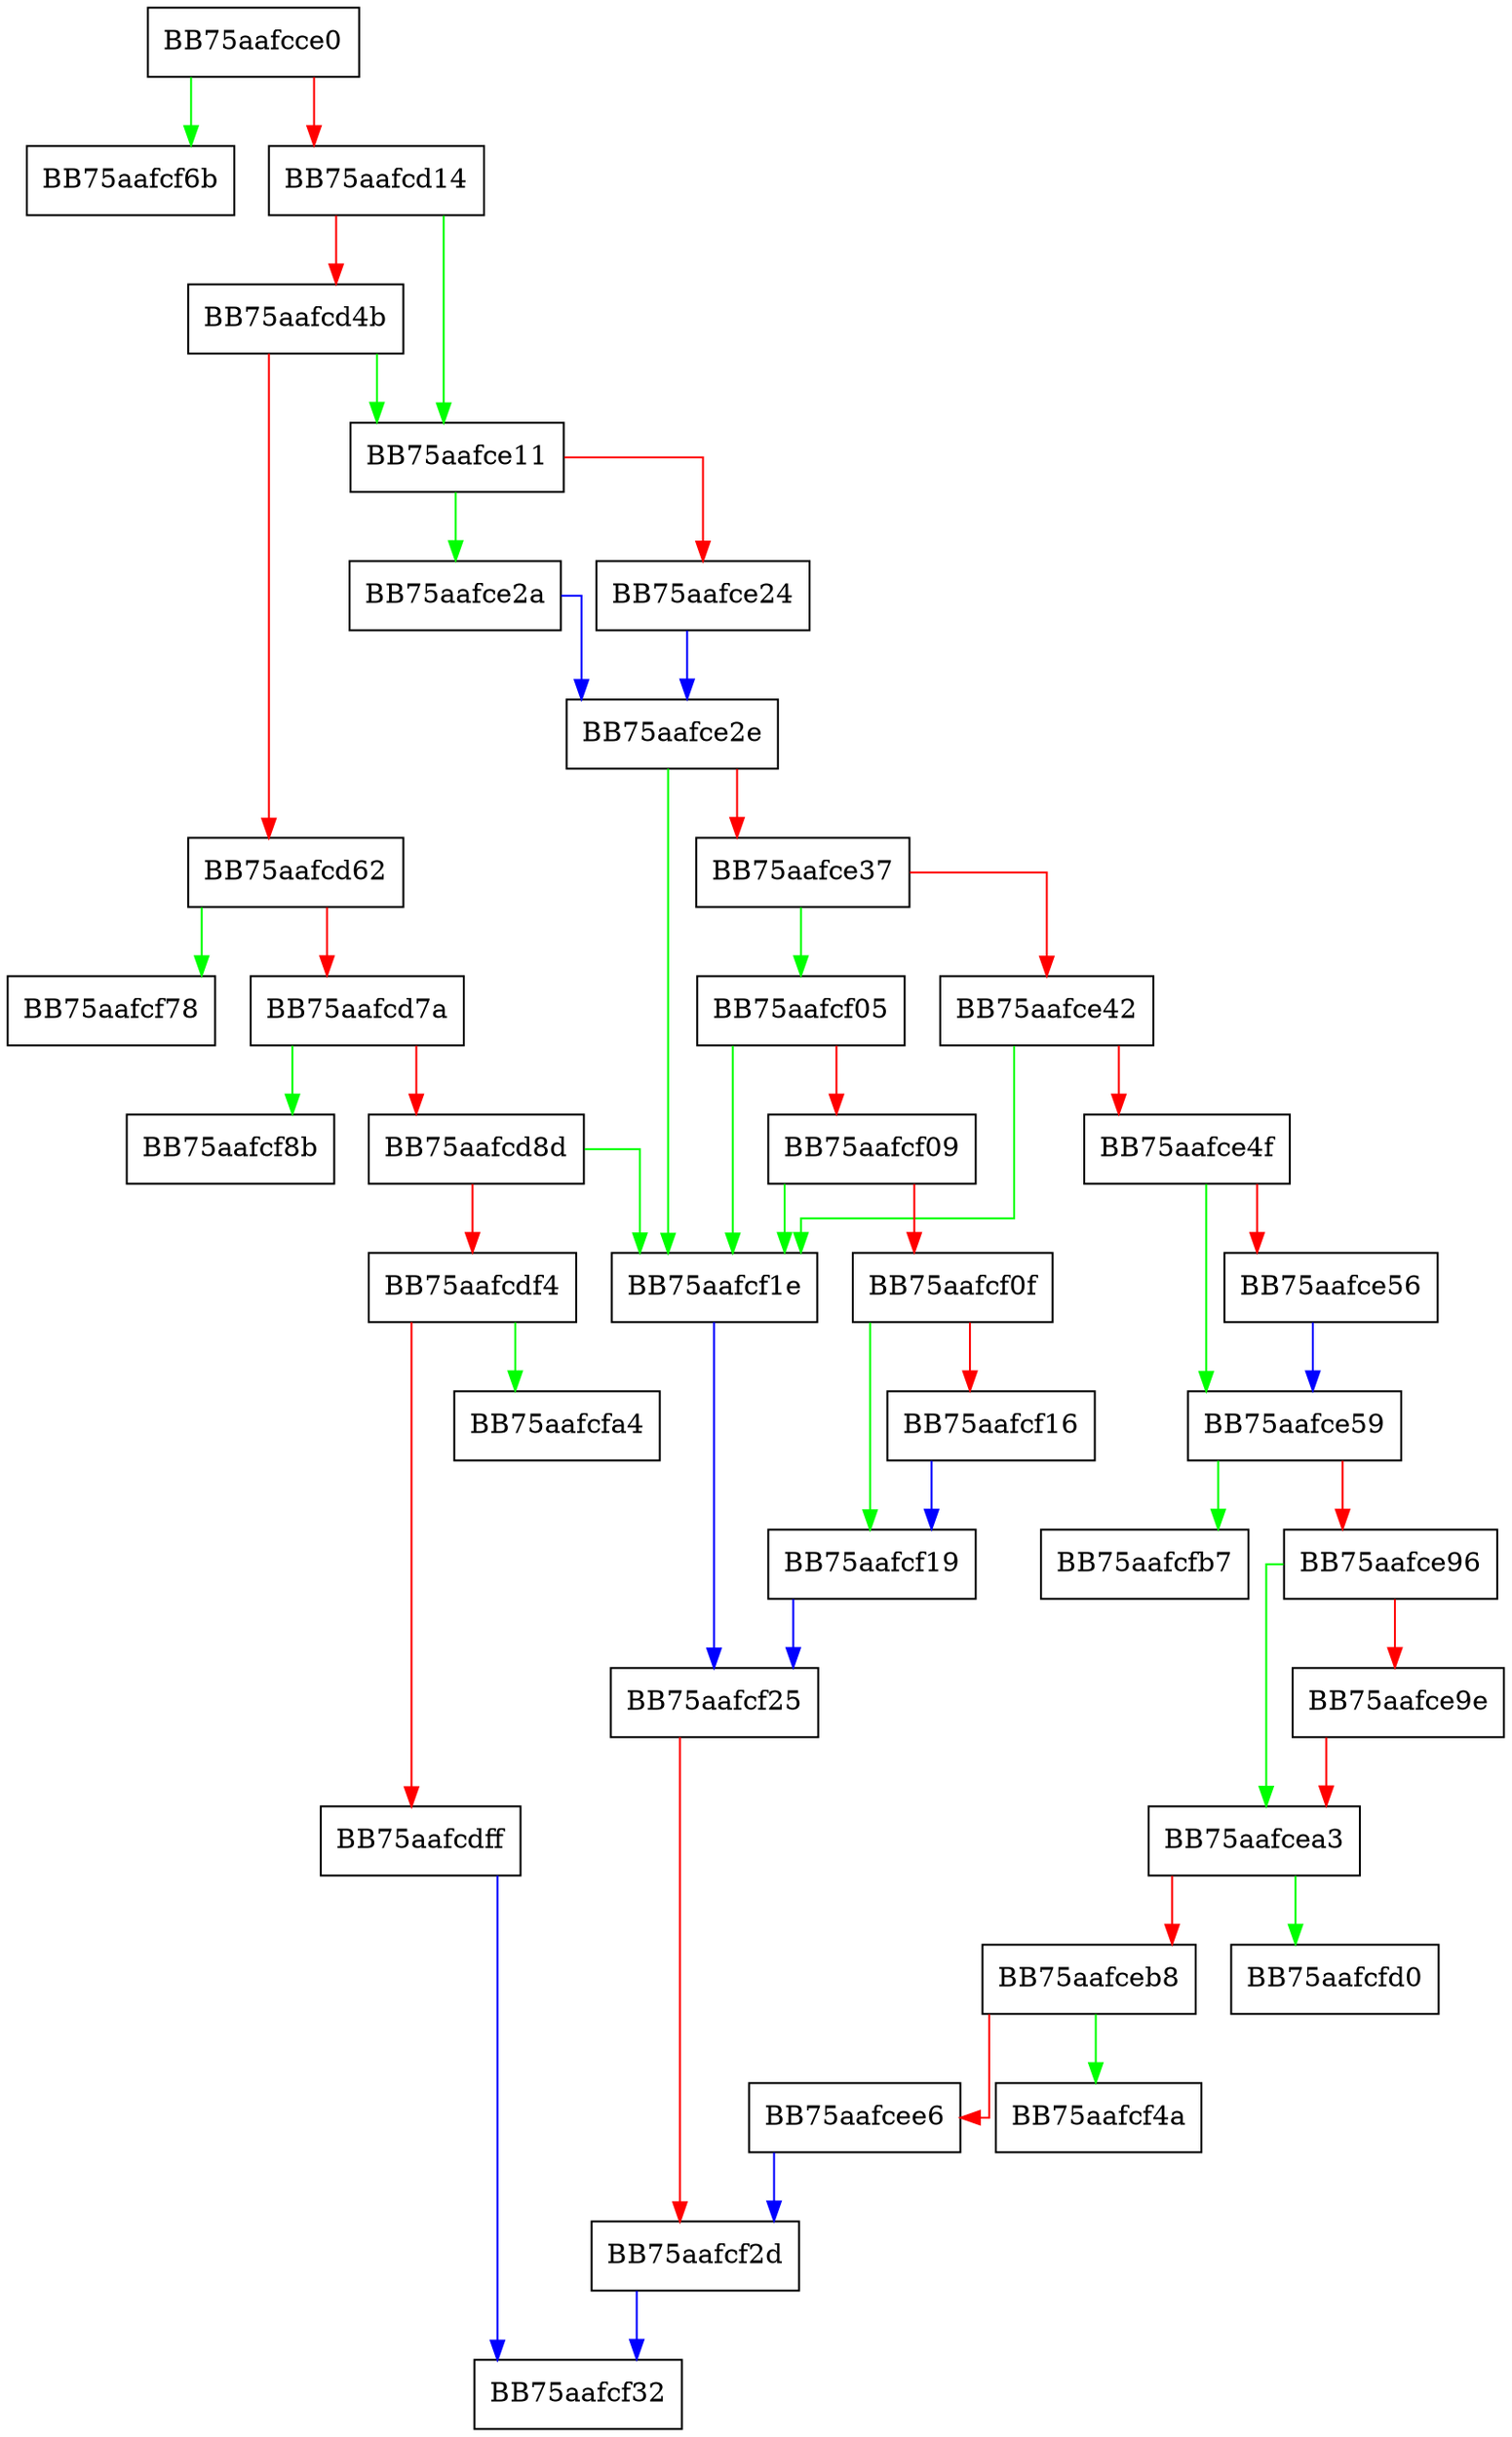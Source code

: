 digraph sigattrlog_entry___index {
  node [shape="box"];
  graph [splines=ortho];
  BB75aafcce0 -> BB75aafcf6b [color="green"];
  BB75aafcce0 -> BB75aafcd14 [color="red"];
  BB75aafcd14 -> BB75aafce11 [color="green"];
  BB75aafcd14 -> BB75aafcd4b [color="red"];
  BB75aafcd4b -> BB75aafce11 [color="green"];
  BB75aafcd4b -> BB75aafcd62 [color="red"];
  BB75aafcd62 -> BB75aafcf78 [color="green"];
  BB75aafcd62 -> BB75aafcd7a [color="red"];
  BB75aafcd7a -> BB75aafcf8b [color="green"];
  BB75aafcd7a -> BB75aafcd8d [color="red"];
  BB75aafcd8d -> BB75aafcf1e [color="green"];
  BB75aafcd8d -> BB75aafcdf4 [color="red"];
  BB75aafcdf4 -> BB75aafcfa4 [color="green"];
  BB75aafcdf4 -> BB75aafcdff [color="red"];
  BB75aafcdff -> BB75aafcf32 [color="blue"];
  BB75aafce11 -> BB75aafce2a [color="green"];
  BB75aafce11 -> BB75aafce24 [color="red"];
  BB75aafce24 -> BB75aafce2e [color="blue"];
  BB75aafce2a -> BB75aafce2e [color="blue"];
  BB75aafce2e -> BB75aafcf1e [color="green"];
  BB75aafce2e -> BB75aafce37 [color="red"];
  BB75aafce37 -> BB75aafcf05 [color="green"];
  BB75aafce37 -> BB75aafce42 [color="red"];
  BB75aafce42 -> BB75aafcf1e [color="green"];
  BB75aafce42 -> BB75aafce4f [color="red"];
  BB75aafce4f -> BB75aafce59 [color="green"];
  BB75aafce4f -> BB75aafce56 [color="red"];
  BB75aafce56 -> BB75aafce59 [color="blue"];
  BB75aafce59 -> BB75aafcfb7 [color="green"];
  BB75aafce59 -> BB75aafce96 [color="red"];
  BB75aafce96 -> BB75aafcea3 [color="green"];
  BB75aafce96 -> BB75aafce9e [color="red"];
  BB75aafce9e -> BB75aafcea3 [color="red"];
  BB75aafcea3 -> BB75aafcfd0 [color="green"];
  BB75aafcea3 -> BB75aafceb8 [color="red"];
  BB75aafceb8 -> BB75aafcf4a [color="green"];
  BB75aafceb8 -> BB75aafcee6 [color="red"];
  BB75aafcee6 -> BB75aafcf2d [color="blue"];
  BB75aafcf05 -> BB75aafcf1e [color="green"];
  BB75aafcf05 -> BB75aafcf09 [color="red"];
  BB75aafcf09 -> BB75aafcf1e [color="green"];
  BB75aafcf09 -> BB75aafcf0f [color="red"];
  BB75aafcf0f -> BB75aafcf19 [color="green"];
  BB75aafcf0f -> BB75aafcf16 [color="red"];
  BB75aafcf16 -> BB75aafcf19 [color="blue"];
  BB75aafcf19 -> BB75aafcf25 [color="blue"];
  BB75aafcf1e -> BB75aafcf25 [color="blue"];
  BB75aafcf25 -> BB75aafcf2d [color="red"];
  BB75aafcf2d -> BB75aafcf32 [color="blue"];
}